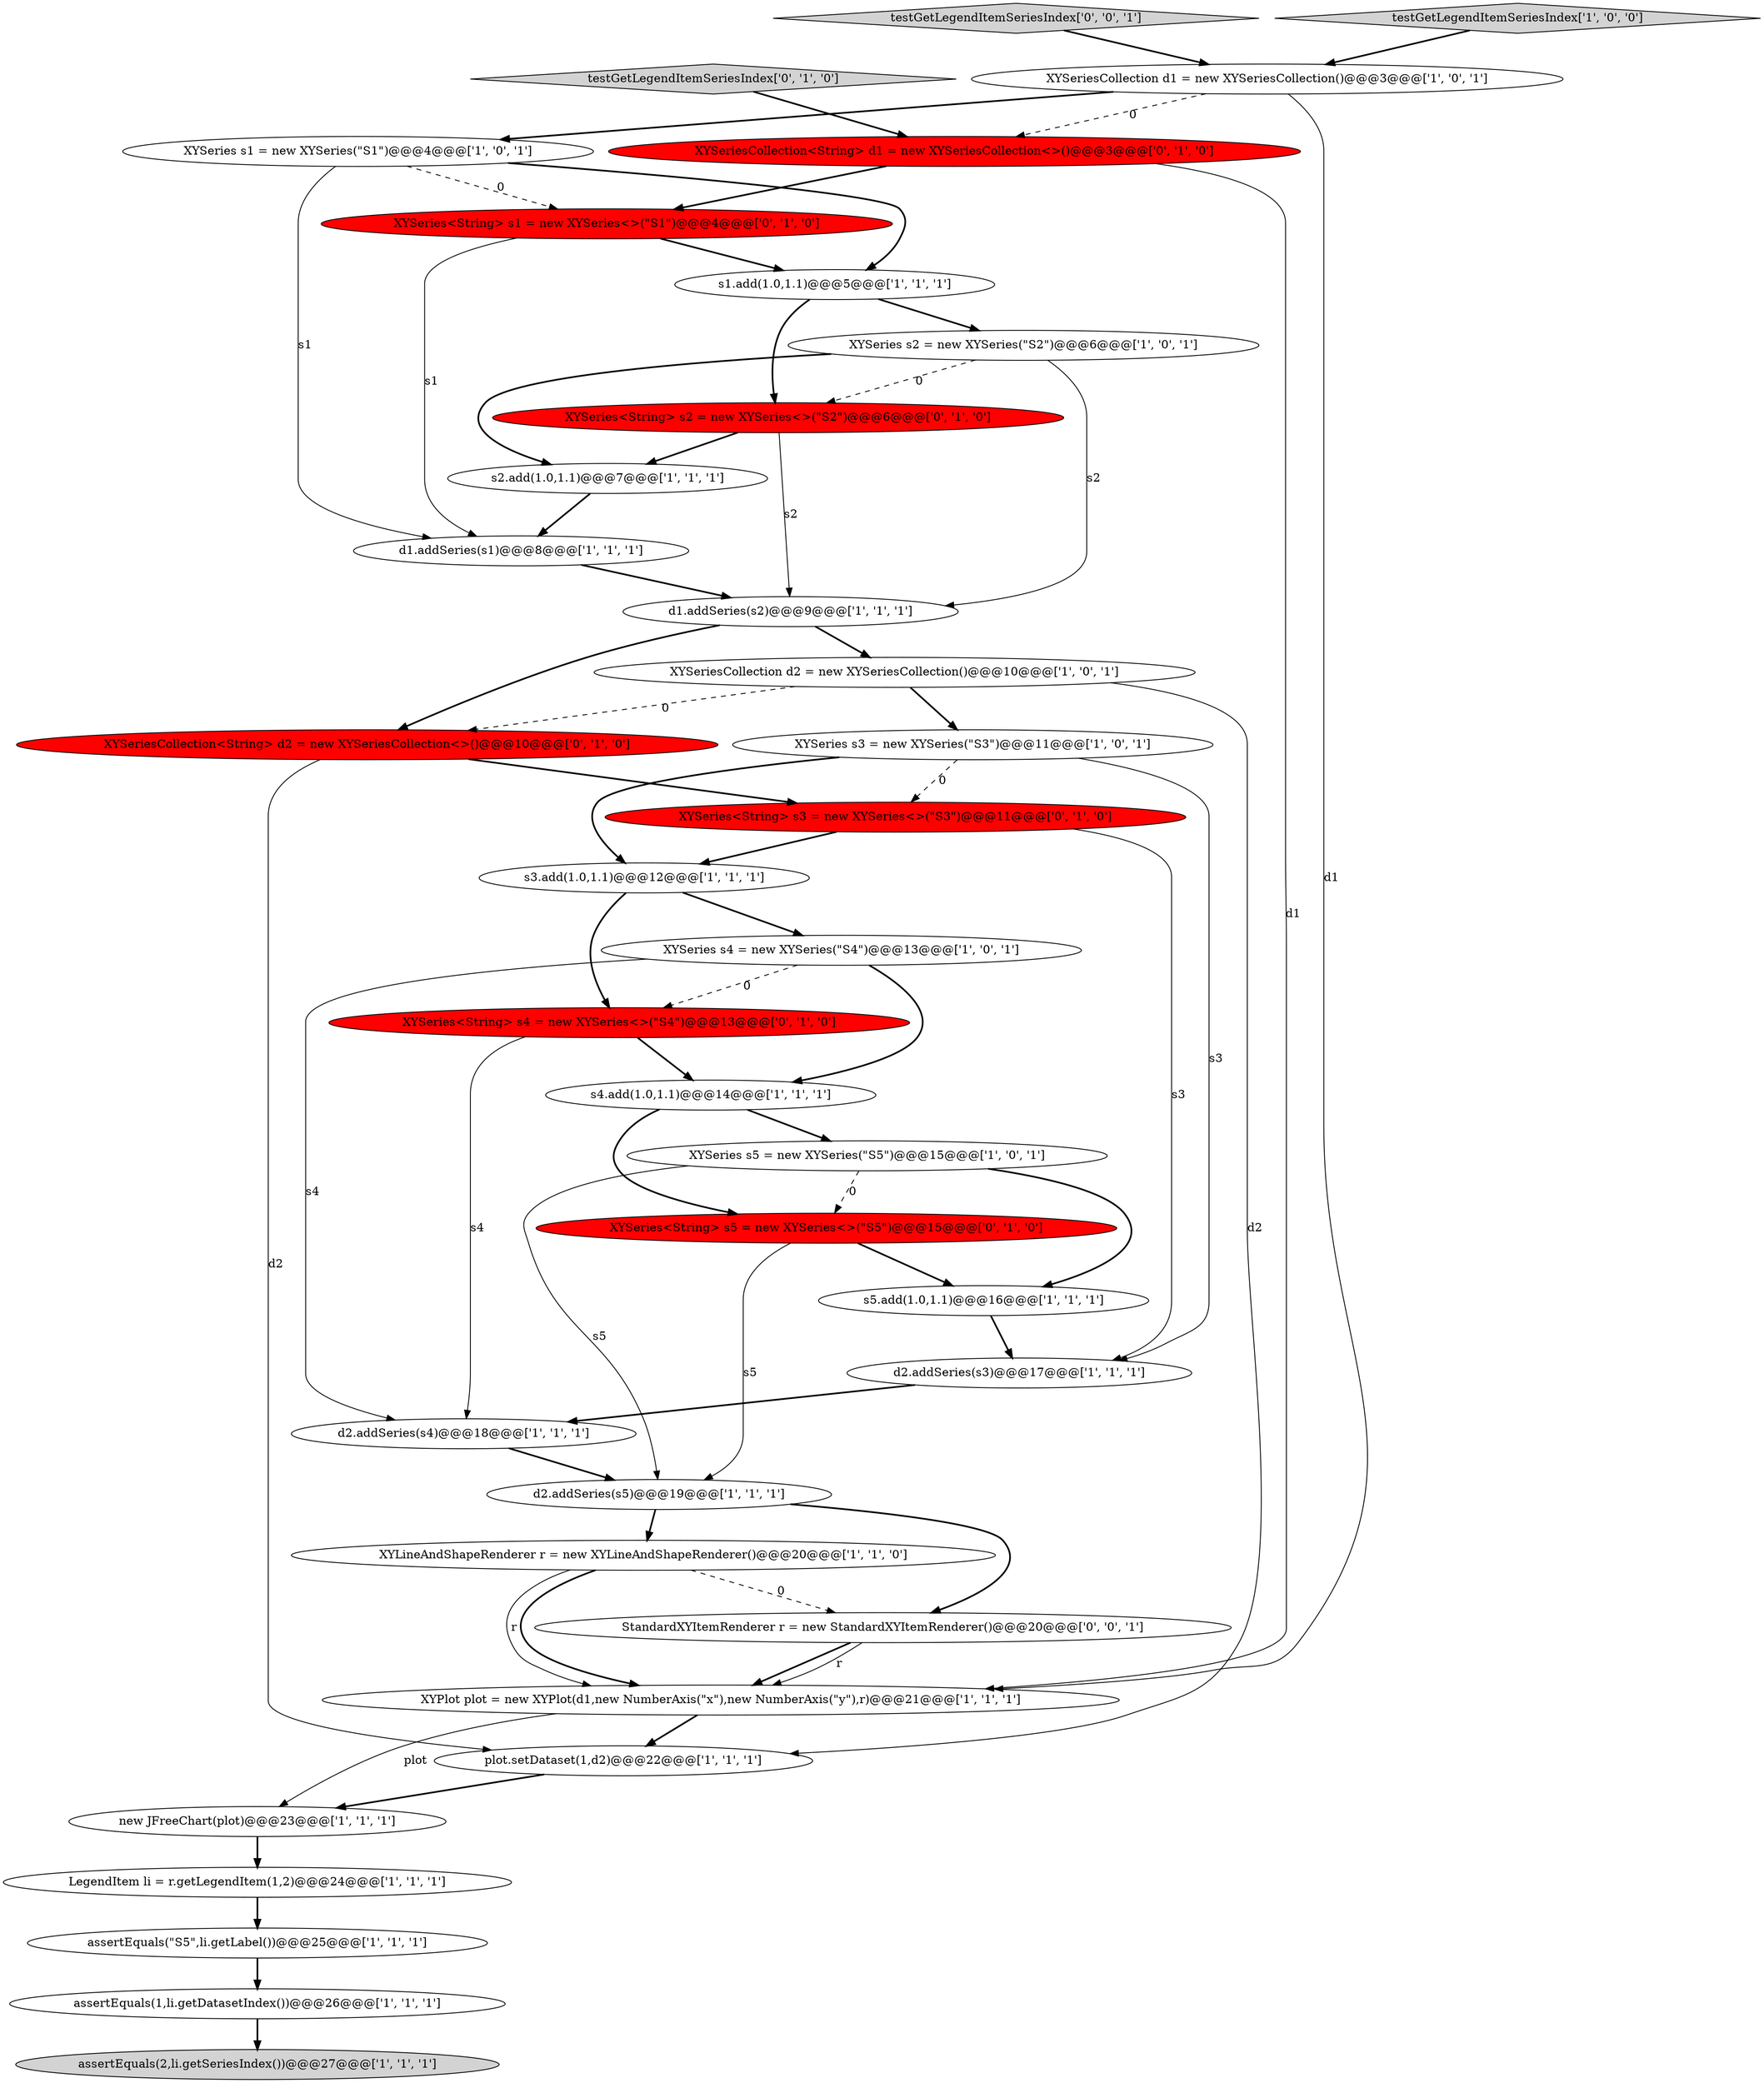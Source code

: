 digraph {
10 [style = filled, label = "XYSeries s2 = new XYSeries(\"S2\")@@@6@@@['1', '0', '1']", fillcolor = white, shape = ellipse image = "AAA0AAABBB1BBB"];
16 [style = filled, label = "LegendItem li = r.getLegendItem(1,2)@@@24@@@['1', '1', '1']", fillcolor = white, shape = ellipse image = "AAA0AAABBB1BBB"];
20 [style = filled, label = "d2.addSeries(s3)@@@17@@@['1', '1', '1']", fillcolor = white, shape = ellipse image = "AAA0AAABBB1BBB"];
22 [style = filled, label = "s5.add(1.0,1.1)@@@16@@@['1', '1', '1']", fillcolor = white, shape = ellipse image = "AAA0AAABBB1BBB"];
28 [style = filled, label = "XYSeries<String> s1 = new XYSeries<>(\"S1\")@@@4@@@['0', '1', '0']", fillcolor = red, shape = ellipse image = "AAA1AAABBB2BBB"];
33 [style = filled, label = "XYSeries<String> s5 = new XYSeries<>(\"S5\")@@@15@@@['0', '1', '0']", fillcolor = red, shape = ellipse image = "AAA1AAABBB2BBB"];
3 [style = filled, label = "new JFreeChart(plot)@@@23@@@['1', '1', '1']", fillcolor = white, shape = ellipse image = "AAA0AAABBB1BBB"];
0 [style = filled, label = "XYLineAndShapeRenderer r = new XYLineAndShapeRenderer()@@@20@@@['1', '1', '0']", fillcolor = white, shape = ellipse image = "AAA0AAABBB1BBB"];
5 [style = filled, label = "d2.addSeries(s5)@@@19@@@['1', '1', '1']", fillcolor = white, shape = ellipse image = "AAA0AAABBB1BBB"];
32 [style = filled, label = "XYSeries<String> s2 = new XYSeries<>(\"S2\")@@@6@@@['0', '1', '0']", fillcolor = red, shape = ellipse image = "AAA1AAABBB2BBB"];
13 [style = filled, label = "d2.addSeries(s4)@@@18@@@['1', '1', '1']", fillcolor = white, shape = ellipse image = "AAA0AAABBB1BBB"];
1 [style = filled, label = "XYPlot plot = new XYPlot(d1,new NumberAxis(\"x\"),new NumberAxis(\"y\"),r)@@@21@@@['1', '1', '1']", fillcolor = white, shape = ellipse image = "AAA0AAABBB1BBB"];
29 [style = filled, label = "XYSeries<String> s4 = new XYSeries<>(\"S4\")@@@13@@@['0', '1', '0']", fillcolor = red, shape = ellipse image = "AAA1AAABBB2BBB"];
31 [style = filled, label = "XYSeriesCollection<String> d2 = new XYSeriesCollection<>()@@@10@@@['0', '1', '0']", fillcolor = red, shape = ellipse image = "AAA1AAABBB2BBB"];
17 [style = filled, label = "XYSeries s5 = new XYSeries(\"S5\")@@@15@@@['1', '0', '1']", fillcolor = white, shape = ellipse image = "AAA0AAABBB1BBB"];
9 [style = filled, label = "assertEquals(1,li.getDatasetIndex())@@@26@@@['1', '1', '1']", fillcolor = white, shape = ellipse image = "AAA0AAABBB1BBB"];
12 [style = filled, label = "d1.addSeries(s1)@@@8@@@['1', '1', '1']", fillcolor = white, shape = ellipse image = "AAA0AAABBB1BBB"];
23 [style = filled, label = "s3.add(1.0,1.1)@@@12@@@['1', '1', '1']", fillcolor = white, shape = ellipse image = "AAA0AAABBB1BBB"];
6 [style = filled, label = "s1.add(1.0,1.1)@@@5@@@['1', '1', '1']", fillcolor = white, shape = ellipse image = "AAA0AAABBB1BBB"];
26 [style = filled, label = "testGetLegendItemSeriesIndex['0', '1', '0']", fillcolor = lightgray, shape = diamond image = "AAA0AAABBB2BBB"];
7 [style = filled, label = "assertEquals(\"S5\",li.getLabel())@@@25@@@['1', '1', '1']", fillcolor = white, shape = ellipse image = "AAA0AAABBB1BBB"];
19 [style = filled, label = "s2.add(1.0,1.1)@@@7@@@['1', '1', '1']", fillcolor = white, shape = ellipse image = "AAA0AAABBB1BBB"];
34 [style = filled, label = "StandardXYItemRenderer r = new StandardXYItemRenderer()@@@20@@@['0', '0', '1']", fillcolor = white, shape = ellipse image = "AAA0AAABBB3BBB"];
24 [style = filled, label = "XYSeriesCollection d1 = new XYSeriesCollection()@@@3@@@['1', '0', '1']", fillcolor = white, shape = ellipse image = "AAA0AAABBB1BBB"];
30 [style = filled, label = "XYSeries<String> s3 = new XYSeries<>(\"S3\")@@@11@@@['0', '1', '0']", fillcolor = red, shape = ellipse image = "AAA1AAABBB2BBB"];
4 [style = filled, label = "assertEquals(2,li.getSeriesIndex())@@@27@@@['1', '1', '1']", fillcolor = lightgray, shape = ellipse image = "AAA0AAABBB1BBB"];
2 [style = filled, label = "plot.setDataset(1,d2)@@@22@@@['1', '1', '1']", fillcolor = white, shape = ellipse image = "AAA0AAABBB1BBB"];
18 [style = filled, label = "d1.addSeries(s2)@@@9@@@['1', '1', '1']", fillcolor = white, shape = ellipse image = "AAA0AAABBB1BBB"];
35 [style = filled, label = "testGetLegendItemSeriesIndex['0', '0', '1']", fillcolor = lightgray, shape = diamond image = "AAA0AAABBB3BBB"];
21 [style = filled, label = "XYSeries s3 = new XYSeries(\"S3\")@@@11@@@['1', '0', '1']", fillcolor = white, shape = ellipse image = "AAA0AAABBB1BBB"];
25 [style = filled, label = "s4.add(1.0,1.1)@@@14@@@['1', '1', '1']", fillcolor = white, shape = ellipse image = "AAA0AAABBB1BBB"];
8 [style = filled, label = "testGetLegendItemSeriesIndex['1', '0', '0']", fillcolor = lightgray, shape = diamond image = "AAA0AAABBB1BBB"];
15 [style = filled, label = "XYSeriesCollection d2 = new XYSeriesCollection()@@@10@@@['1', '0', '1']", fillcolor = white, shape = ellipse image = "AAA0AAABBB1BBB"];
27 [style = filled, label = "XYSeriesCollection<String> d1 = new XYSeriesCollection<>()@@@3@@@['0', '1', '0']", fillcolor = red, shape = ellipse image = "AAA1AAABBB2BBB"];
14 [style = filled, label = "XYSeries s4 = new XYSeries(\"S4\")@@@13@@@['1', '0', '1']", fillcolor = white, shape = ellipse image = "AAA0AAABBB1BBB"];
11 [style = filled, label = "XYSeries s1 = new XYSeries(\"S1\")@@@4@@@['1', '0', '1']", fillcolor = white, shape = ellipse image = "AAA0AAABBB1BBB"];
6->32 [style = bold, label=""];
24->1 [style = solid, label="d1"];
18->31 [style = bold, label=""];
31->2 [style = solid, label="d2"];
28->6 [style = bold, label=""];
14->25 [style = bold, label=""];
20->13 [style = bold, label=""];
24->27 [style = dashed, label="0"];
25->33 [style = bold, label=""];
19->12 [style = bold, label=""];
15->21 [style = bold, label=""];
34->1 [style = bold, label=""];
10->19 [style = bold, label=""];
2->3 [style = bold, label=""];
11->6 [style = bold, label=""];
9->4 [style = bold, label=""];
27->28 [style = bold, label=""];
18->15 [style = bold, label=""];
16->7 [style = bold, label=""];
30->23 [style = bold, label=""];
29->25 [style = bold, label=""];
17->33 [style = dashed, label="0"];
10->18 [style = solid, label="s2"];
32->19 [style = bold, label=""];
3->16 [style = bold, label=""];
15->2 [style = solid, label="d2"];
17->22 [style = bold, label=""];
28->12 [style = solid, label="s1"];
11->12 [style = solid, label="s1"];
25->17 [style = bold, label=""];
35->24 [style = bold, label=""];
5->34 [style = bold, label=""];
21->30 [style = dashed, label="0"];
23->14 [style = bold, label=""];
23->29 [style = bold, label=""];
7->9 [style = bold, label=""];
14->13 [style = solid, label="s4"];
11->28 [style = dashed, label="0"];
27->1 [style = solid, label="d1"];
26->27 [style = bold, label=""];
17->5 [style = solid, label="s5"];
10->32 [style = dashed, label="0"];
22->20 [style = bold, label=""];
5->0 [style = bold, label=""];
1->3 [style = solid, label="plot"];
34->1 [style = solid, label="r"];
24->11 [style = bold, label=""];
0->1 [style = bold, label=""];
6->10 [style = bold, label=""];
31->30 [style = bold, label=""];
12->18 [style = bold, label=""];
15->31 [style = dashed, label="0"];
13->5 [style = bold, label=""];
21->20 [style = solid, label="s3"];
0->34 [style = dashed, label="0"];
1->2 [style = bold, label=""];
30->20 [style = solid, label="s3"];
14->29 [style = dashed, label="0"];
33->5 [style = solid, label="s5"];
33->22 [style = bold, label=""];
0->1 [style = solid, label="r"];
29->13 [style = solid, label="s4"];
32->18 [style = solid, label="s2"];
21->23 [style = bold, label=""];
8->24 [style = bold, label=""];
}
